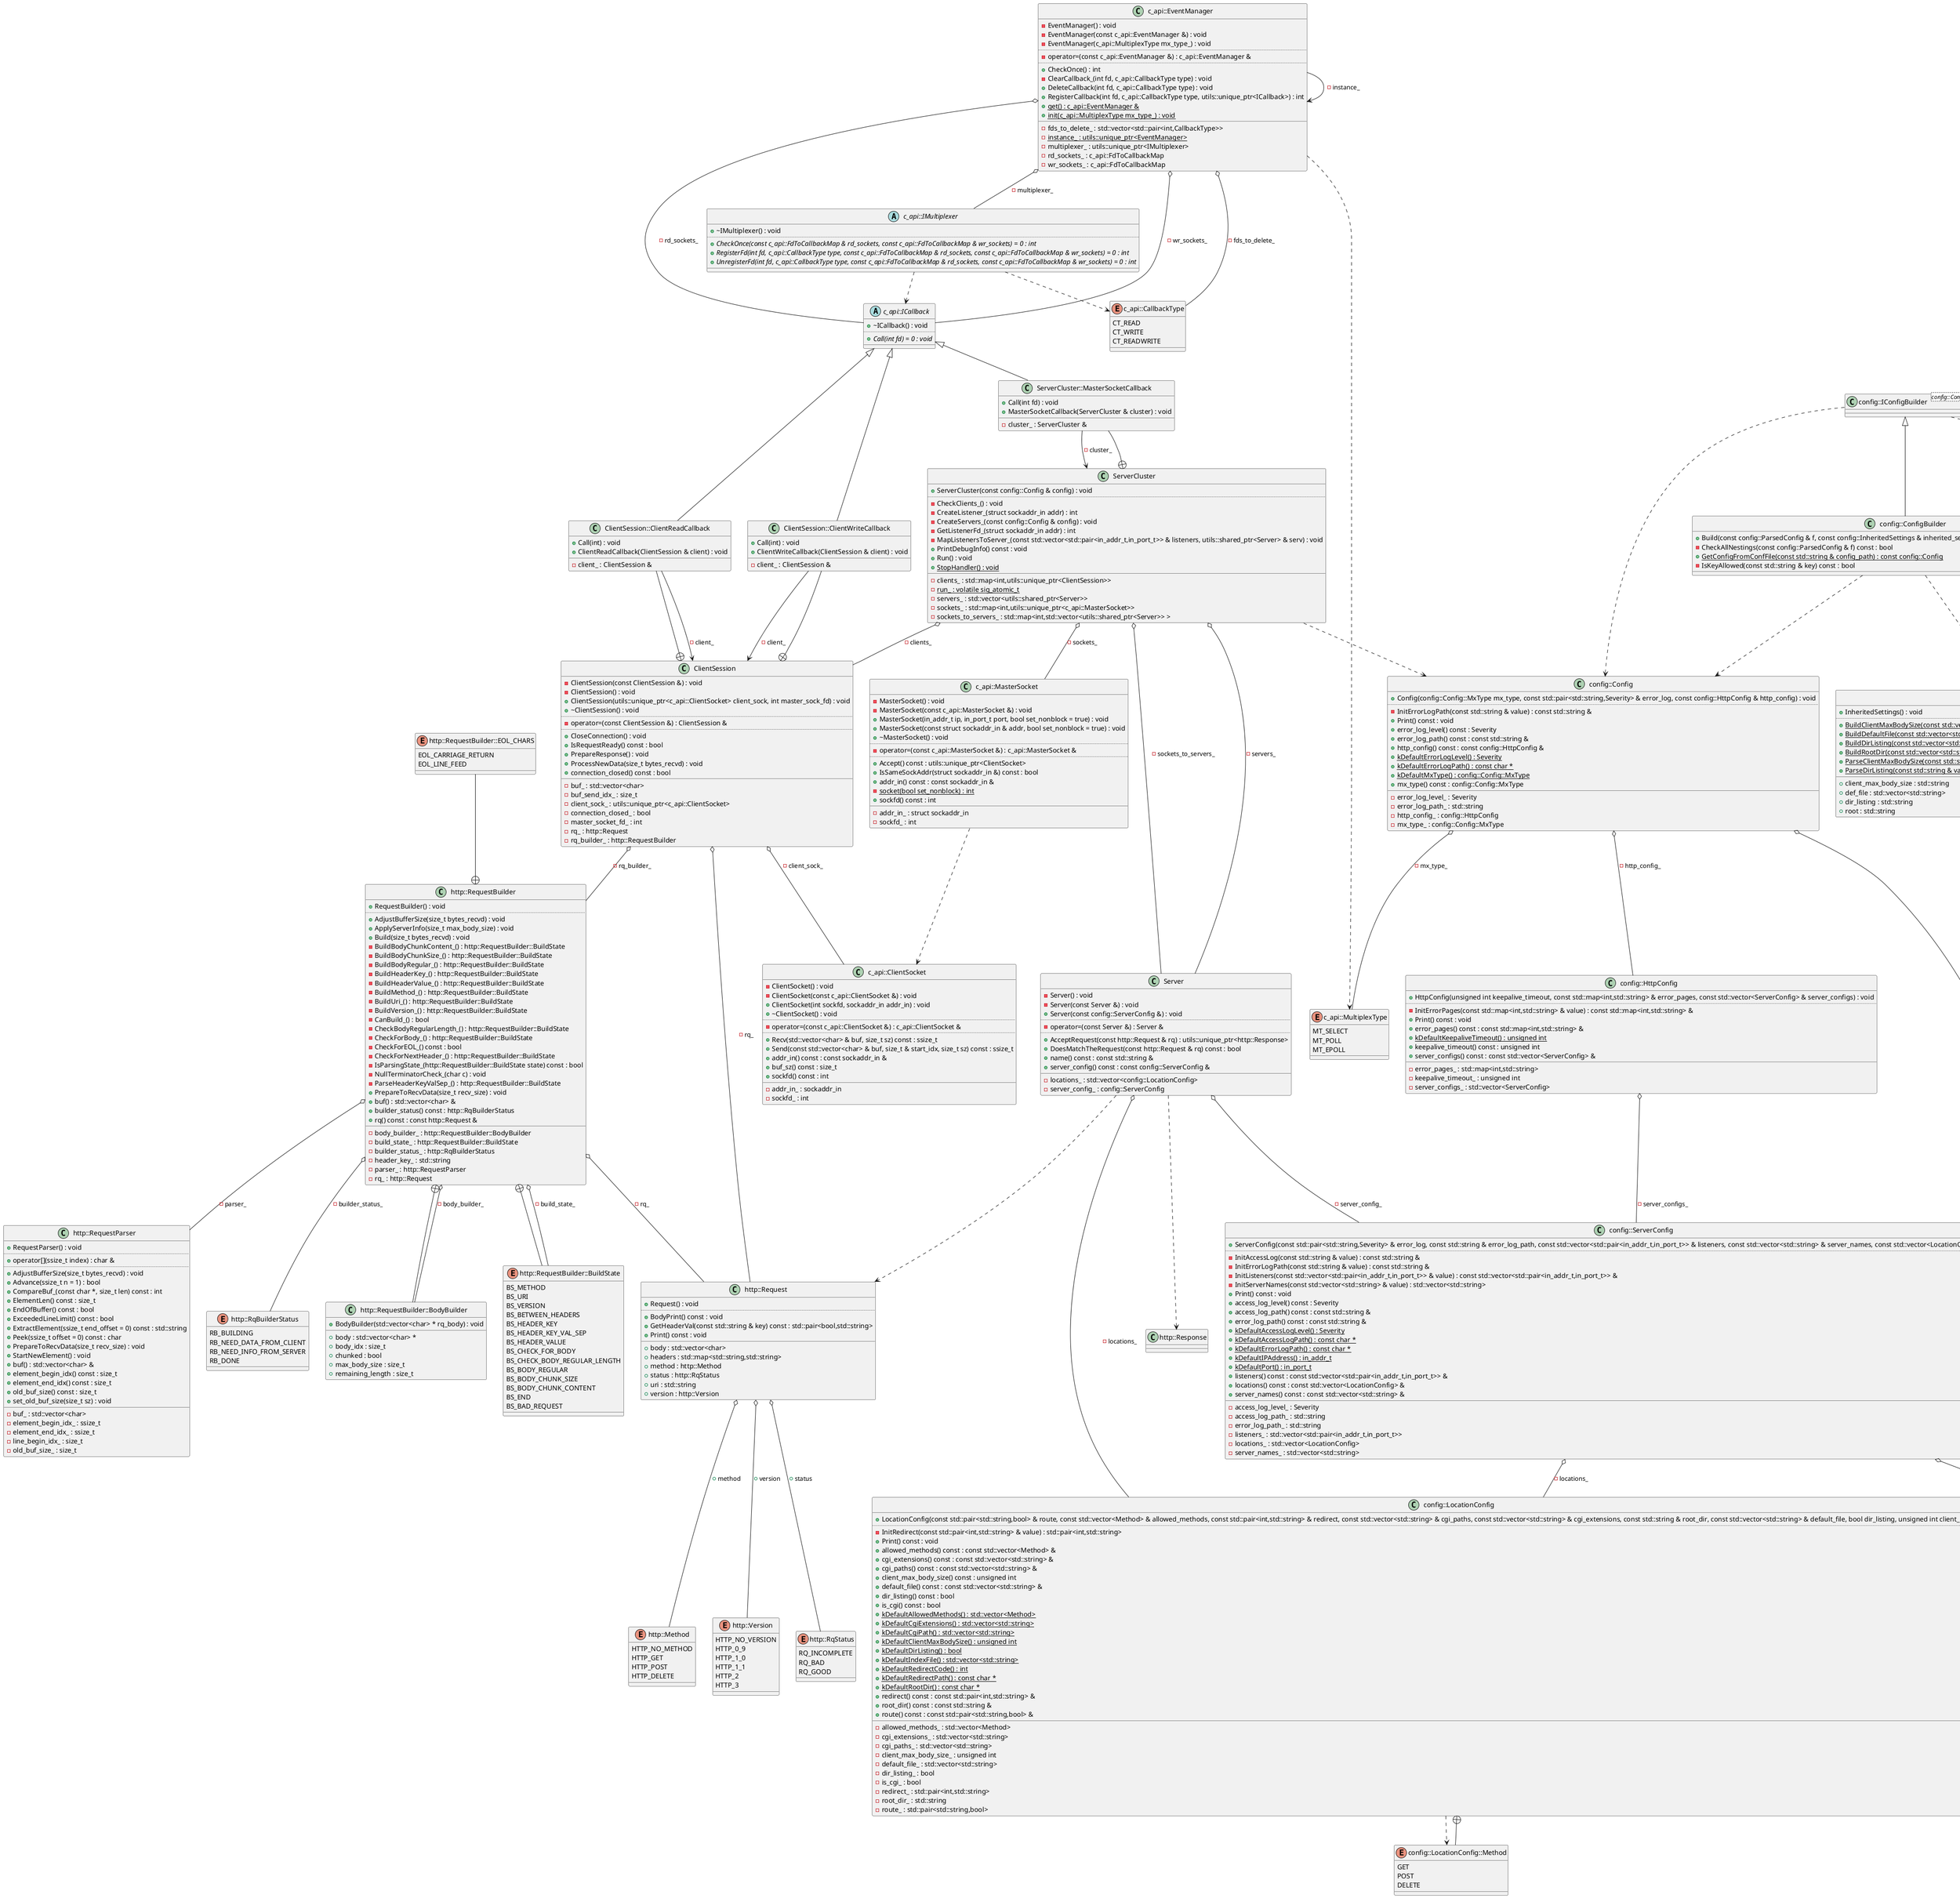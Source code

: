 @startuml
enum "Severity" as C_0012091752970610271488
enum C_0012091752970610271488 [[https://github.com/ChimPansky/42_webserv/blob/sockaddr-refact/src/utils/logger.h#L10{Severity}]] {
DEBUG
INFO
WARNING
ERROR
FATAL
}
class "config::LocationConfig" as C_0008702948150066398639
class C_0008702948150066398639 [[https://github.com/ChimPansky/42_webserv/blob/sockaddr-refact/src/config/LocationConfig.h#L14{LocationConfig}]] {
+LocationConfig(const std::pair<std::string,bool> & route, const std::vector<Method> & allowed_methods, const std::pair<int,std::string> & redirect, const std::vector<std::string> & cgi_paths, const std::vector<std::string> & cgi_extensions, const std::string & root_dir, const std::vector<std::string> & default_file, bool dir_listing, unsigned int client_max_body_size) : void [[[https://github.com/ChimPansky/42_webserv/blob/sockaddr-refact/src/config/LocationConfig.h#L24{LocationConfig}]]]
..
-InitRedirect(const std::pair<int,std::string> & value) : std::pair<int,std::string> [[[https://github.com/ChimPansky/42_webserv/blob/sockaddr-refact/src/config/LocationConfig.h#L16{InitRedirect}]]]
+Print() const : void [[[https://github.com/ChimPansky/42_webserv/blob/sockaddr-refact/src/config/LocationConfig.h#L74{Print}]]]
+allowed_methods() const : const std::vector<Method> & [[[https://github.com/ChimPansky/42_webserv/blob/sockaddr-refact/src/config/LocationConfig.h#L33{allowed_methods}]]]
+cgi_extensions() const : const std::vector<std::string> & [[[https://github.com/ChimPansky/42_webserv/blob/sockaddr-refact/src/config/LocationConfig.h#L37{cgi_extensions}]]]
+cgi_paths() const : const std::vector<std::string> & [[[https://github.com/ChimPansky/42_webserv/blob/sockaddr-refact/src/config/LocationConfig.h#L36{cgi_paths}]]]
+client_max_body_size() const : unsigned int [[[https://github.com/ChimPansky/42_webserv/blob/sockaddr-refact/src/config/LocationConfig.h#L41{client_max_body_size}]]]
+default_file() const : const std::vector<std::string> & [[[https://github.com/ChimPansky/42_webserv/blob/sockaddr-refact/src/config/LocationConfig.h#L39{default_file}]]]
+dir_listing() const : bool [[[https://github.com/ChimPansky/42_webserv/blob/sockaddr-refact/src/config/LocationConfig.h#L40{dir_listing}]]]
+is_cgi() const : bool [[[https://github.com/ChimPansky/42_webserv/blob/sockaddr-refact/src/config/LocationConfig.h#L35{is_cgi}]]]
{static} +kDefaultAllowedMethods() : std::vector<Method> [[[https://github.com/ChimPansky/42_webserv/blob/sockaddr-refact/src/config/LocationConfig.h#L53{kDefaultAllowedMethods}]]]
{static} +kDefaultCgiExtensions() : std::vector<std::string> [[[https://github.com/ChimPansky/42_webserv/blob/sockaddr-refact/src/config/LocationConfig.h#L66{kDefaultCgiExtensions}]]]
{static} +kDefaultCgiPath() : std::vector<std::string> [[[https://github.com/ChimPansky/42_webserv/blob/sockaddr-refact/src/config/LocationConfig.h#L60{kDefaultCgiPath}]]]
{static} +kDefaultClientMaxBodySize() : unsigned int [[[https://github.com/ChimPansky/42_webserv/blob/sockaddr-refact/src/config/LocationConfig.h#L45{kDefaultClientMaxBodySize}]]]
{static} +kDefaultDirListing() : bool [[[https://github.com/ChimPansky/42_webserv/blob/sockaddr-refact/src/config/LocationConfig.h#L52{kDefaultDirListing}]]]
{static} +kDefaultIndexFile() : std::vector<std::string> [[[https://github.com/ChimPansky/42_webserv/blob/sockaddr-refact/src/config/LocationConfig.h#L46{kDefaultIndexFile}]]]
{static} +kDefaultRedirectCode() : int [[[https://github.com/ChimPansky/42_webserv/blob/sockaddr-refact/src/config/LocationConfig.h#L42{kDefaultRedirectCode}]]]
{static} +kDefaultRedirectPath() : const char * [[[https://github.com/ChimPansky/42_webserv/blob/sockaddr-refact/src/config/LocationConfig.h#L43{kDefaultRedirectPath}]]]
{static} +kDefaultRootDir() : const char * [[[https://github.com/ChimPansky/42_webserv/blob/sockaddr-refact/src/config/LocationConfig.h#L44{kDefaultRootDir}]]]
+redirect() const : const std::pair<int,std::string> & [[[https://github.com/ChimPansky/42_webserv/blob/sockaddr-refact/src/config/LocationConfig.h#L34{redirect}]]]
+root_dir() const : const std::string & [[[https://github.com/ChimPansky/42_webserv/blob/sockaddr-refact/src/config/LocationConfig.h#L38{root_dir}]]]
+route() const : const std::pair<std::string,bool> & [[[https://github.com/ChimPansky/42_webserv/blob/sockaddr-refact/src/config/LocationConfig.h#L32{route}]]]
__
-allowed_methods_ : std::vector<Method> [[[https://github.com/ChimPansky/42_webserv/blob/sockaddr-refact/src/config/LocationConfig.h#L78{allowed_methods_}]]]
-cgi_extensions_ : std::vector<std::string> [[[https://github.com/ChimPansky/42_webserv/blob/sockaddr-refact/src/config/LocationConfig.h#L82{cgi_extensions_}]]]
-cgi_paths_ : std::vector<std::string> [[[https://github.com/ChimPansky/42_webserv/blob/sockaddr-refact/src/config/LocationConfig.h#L81{cgi_paths_}]]]
-client_max_body_size_ : unsigned int [[[https://github.com/ChimPansky/42_webserv/blob/sockaddr-refact/src/config/LocationConfig.h#L86{client_max_body_size_}]]]
-default_file_ : std::vector<std::string> [[[https://github.com/ChimPansky/42_webserv/blob/sockaddr-refact/src/config/LocationConfig.h#L84{default_file_}]]]
-dir_listing_ : bool [[[https://github.com/ChimPansky/42_webserv/blob/sockaddr-refact/src/config/LocationConfig.h#L85{dir_listing_}]]]
-is_cgi_ : bool [[[https://github.com/ChimPansky/42_webserv/blob/sockaddr-refact/src/config/LocationConfig.h#L80{is_cgi_}]]]
-redirect_ : std::pair<int,std::string> [[[https://github.com/ChimPansky/42_webserv/blob/sockaddr-refact/src/config/LocationConfig.h#L79{redirect_}]]]
-root_dir_ : std::string [[[https://github.com/ChimPansky/42_webserv/blob/sockaddr-refact/src/config/LocationConfig.h#L83{root_dir_}]]]
-route_ : std::pair<std::string,bool> [[[https://github.com/ChimPansky/42_webserv/blob/sockaddr-refact/src/config/LocationConfig.h#L77{route_}]]]
}
enum "config::LocationConfig::Method" as C_0007841399498684389823
enum C_0007841399498684389823 [[https://github.com/ChimPansky/42_webserv/blob/sockaddr-refact/src/config/LocationConfig.h#L19{LocationConfig##Method}]] {
GET
POST
DELETE
}
class "config::ServerConfig" as C_0005644555742338964780
class C_0005644555742338964780 [[https://github.com/ChimPansky/42_webserv/blob/sockaddr-refact/src/config/ServerConfig.h#L10{ServerConfig}]] {
+ServerConfig(const std::pair<std::string,Severity> & error_log, const std::string & error_log_path, const std::vector<std::pair<in_addr_t,in_port_t>> & listeners, const std::vector<std::string> & server_names, const std::vector<LocationConfig> & locations) : void [[[https://github.com/ChimPansky/42_webserv/blob/sockaddr-refact/src/config/ServerConfig.h#L19{ServerConfig}]]]
..
-InitAccessLog(const std::string & value) : const std::string & [[[https://github.com/ChimPansky/42_webserv/blob/sockaddr-refact/src/config/ServerConfig.h#L12{InitAccessLog}]]]
-InitErrorLogPath(const std::string & value) : const std::string & [[[https://github.com/ChimPansky/42_webserv/blob/sockaddr-refact/src/config/ServerConfig.h#L13{InitErrorLogPath}]]]
-InitListeners(const std::vector<std::pair<in_addr_t,in_port_t>> & value) : const std::vector<std::pair<in_addr_t,in_port_t>> & [[[https://github.com/ChimPansky/42_webserv/blob/sockaddr-refact/src/config/ServerConfig.h#L15{InitListeners}]]]
-InitServerNames(const std::vector<std::string> & value) : std::vector<std::string> [[[https://github.com/ChimPansky/42_webserv/blob/sockaddr-refact/src/config/ServerConfig.h#L14{InitServerNames}]]]
+Print() const : void [[[https://github.com/ChimPansky/42_webserv/blob/sockaddr-refact/src/config/ServerConfig.h#L38{Print}]]]
+access_log_level() const : Severity [[[https://github.com/ChimPansky/42_webserv/blob/sockaddr-refact/src/config/ServerConfig.h#L26{access_log_level}]]]
+access_log_path() const : const std::string & [[[https://github.com/ChimPansky/42_webserv/blob/sockaddr-refact/src/config/ServerConfig.h#L25{access_log_path}]]]
+error_log_path() const : const std::string & [[[https://github.com/ChimPansky/42_webserv/blob/sockaddr-refact/src/config/ServerConfig.h#L27{error_log_path}]]]
{static} +kDefaultAccessLogLevel() : Severity [[[https://github.com/ChimPansky/42_webserv/blob/sockaddr-refact/src/config/ServerConfig.h#L32{kDefaultAccessLogLevel}]]]
{static} +kDefaultAccessLogPath() : const char * [[[https://github.com/ChimPansky/42_webserv/blob/sockaddr-refact/src/config/ServerConfig.h#L33{kDefaultAccessLogPath}]]]
{static} +kDefaultErrorLogPath() : const char * [[[https://github.com/ChimPansky/42_webserv/blob/sockaddr-refact/src/config/ServerConfig.h#L34{kDefaultErrorLogPath}]]]
{static} +kDefaultIPAddress() : in_addr_t [[[https://github.com/ChimPansky/42_webserv/blob/sockaddr-refact/src/config/ServerConfig.h#L35{kDefaultIPAddress}]]]
{static} +kDefaultPort() : in_port_t [[[https://github.com/ChimPansky/42_webserv/blob/sockaddr-refact/src/config/ServerConfig.h#L36{kDefaultPort}]]]
+listeners() const : const std::vector<std::pair<in_addr_t,in_port_t>> & [[[https://github.com/ChimPansky/42_webserv/blob/sockaddr-refact/src/config/ServerConfig.h#L28{listeners}]]]
+locations() const : const std::vector<LocationConfig> & [[[https://github.com/ChimPansky/42_webserv/blob/sockaddr-refact/src/config/ServerConfig.h#L30{locations}]]]
+server_names() const : const std::vector<std::string> & [[[https://github.com/ChimPansky/42_webserv/blob/sockaddr-refact/src/config/ServerConfig.h#L29{server_names}]]]
__
-access_log_level_ : Severity [[[https://github.com/ChimPansky/42_webserv/blob/sockaddr-refact/src/config/ServerConfig.h#L42{access_log_level_}]]]
-access_log_path_ : std::string [[[https://github.com/ChimPansky/42_webserv/blob/sockaddr-refact/src/config/ServerConfig.h#L41{access_log_path_}]]]
-error_log_path_ : std::string [[[https://github.com/ChimPansky/42_webserv/blob/sockaddr-refact/src/config/ServerConfig.h#L43{error_log_path_}]]]
-listeners_ : std::vector<std::pair<in_addr_t,in_port_t>> [[[https://github.com/ChimPansky/42_webserv/blob/sockaddr-refact/src/config/ServerConfig.h#L44{listeners_}]]]
-locations_ : std::vector<LocationConfig> [[[https://github.com/ChimPansky/42_webserv/blob/sockaddr-refact/src/config/ServerConfig.h#L46{locations_}]]]
-server_names_ : std::vector<std::string> [[[https://github.com/ChimPansky/42_webserv/blob/sockaddr-refact/src/config/ServerConfig.h#L45{server_names_}]]]
}
class "config::HttpConfig" as C_0014693717264446324081
class C_0014693717264446324081 [[https://github.com/ChimPansky/42_webserv/blob/sockaddr-refact/src/config/HttpConfig.h#L10{HttpConfig}]] {
+HttpConfig(unsigned int keepalive_timeout, const std::map<int,std::string> & error_pages, const std::vector<ServerConfig> & server_configs) : void [[[https://github.com/ChimPansky/42_webserv/blob/sockaddr-refact/src/config/HttpConfig.h#L15{HttpConfig}]]]
..
-InitErrorPages(const std::map<int,std::string> & value) : const std::map<int,std::string> & [[[https://github.com/ChimPansky/42_webserv/blob/sockaddr-refact/src/config/HttpConfig.h#L12{InitErrorPages}]]]
+Print() const : void [[[https://github.com/ChimPansky/42_webserv/blob/sockaddr-refact/src/config/HttpConfig.h#L23{Print}]]]
+error_pages() const : const std::map<int,std::string> & [[[https://github.com/ChimPansky/42_webserv/blob/sockaddr-refact/src/config/HttpConfig.h#L19{error_pages}]]]
{static} +kDefaultKeepaliveTimeout() : unsigned int [[[https://github.com/ChimPansky/42_webserv/blob/sockaddr-refact/src/config/HttpConfig.h#L22{kDefaultKeepaliveTimeout}]]]
+keepalive_timeout() const : unsigned int [[[https://github.com/ChimPansky/42_webserv/blob/sockaddr-refact/src/config/HttpConfig.h#L18{keepalive_timeout}]]]
+server_configs() const : const std::vector<ServerConfig> & [[[https://github.com/ChimPansky/42_webserv/blob/sockaddr-refact/src/config/HttpConfig.h#L20{server_configs}]]]
__
-error_pages_ : std::map<int,std::string> [[[https://github.com/ChimPansky/42_webserv/blob/sockaddr-refact/src/config/HttpConfig.h#L27{error_pages_}]]]
-keepalive_timeout_ : unsigned int [[[https://github.com/ChimPansky/42_webserv/blob/sockaddr-refact/src/config/HttpConfig.h#L26{keepalive_timeout_}]]]
-server_configs_ : std::vector<ServerConfig> [[[https://github.com/ChimPansky/42_webserv/blob/sockaddr-refact/src/config/HttpConfig.h#L28{server_configs_}]]]
}
class "config::Config" as C_0016911965729657983398
class C_0016911965729657983398 [[https://github.com/ChimPansky/42_webserv/blob/sockaddr-refact/src/config/Config.h#L16{Config}]] {
+Config(config::Config::MxType mx_type, const std::pair<std::string,Severity> & error_log, const config::HttpConfig & http_config) : void [[[https://github.com/ChimPansky/42_webserv/blob/sockaddr-refact/src/config/Config.h#L23{Config}]]]
..
-InitErrorLogPath(const std::string & value) : const std::string & [[[https://github.com/ChimPansky/42_webserv/blob/sockaddr-refact/src/config/Config.h#L20{InitErrorLogPath}]]]
+Print() const : void [[[https://github.com/ChimPansky/42_webserv/blob/sockaddr-refact/src/config/Config.h#L35{Print}]]]
+error_log_level() const : Severity [[[https://github.com/ChimPansky/42_webserv/blob/sockaddr-refact/src/config/Config.h#L28{error_log_level}]]]
+error_log_path() const : const std::string & [[[https://github.com/ChimPansky/42_webserv/blob/sockaddr-refact/src/config/Config.h#L27{error_log_path}]]]
+http_config() const : const config::HttpConfig & [[[https://github.com/ChimPansky/42_webserv/blob/sockaddr-refact/src/config/Config.h#L29{http_config}]]]
{static} +kDefaultErrorLogLevel() : Severity [[[https://github.com/ChimPansky/42_webserv/blob/sockaddr-refact/src/config/Config.h#L33{kDefaultErrorLogLevel}]]]
{static} +kDefaultErrorLogPath() : const char * [[[https://github.com/ChimPansky/42_webserv/blob/sockaddr-refact/src/config/Config.h#L32{kDefaultErrorLogPath}]]]
{static} +kDefaultMxType() : config::Config::MxType [[[https://github.com/ChimPansky/42_webserv/blob/sockaddr-refact/src/config/Config.h#L31{kDefaultMxType}]]]
+mx_type() const : config::Config::MxType [[[https://github.com/ChimPansky/42_webserv/blob/sockaddr-refact/src/config/Config.h#L26{mx_type}]]]
__
-error_log_level_ : Severity [[[https://github.com/ChimPansky/42_webserv/blob/sockaddr-refact/src/config/Config.h#L40{error_log_level_}]]]
-error_log_path_ : std::string [[[https://github.com/ChimPansky/42_webserv/blob/sockaddr-refact/src/config/Config.h#L39{error_log_path_}]]]
-http_config_ : config::HttpConfig [[[https://github.com/ChimPansky/42_webserv/blob/sockaddr-refact/src/config/Config.h#L41{http_config_}]]]
-mx_type_ : config::Config::MxType [[[https://github.com/ChimPansky/42_webserv/blob/sockaddr-refact/src/config/Config.h#L38{mx_type_}]]]
}
class "config::InheritedSettings" as C_0004529636916597435325
class C_0004529636916597435325 [[https://github.com/ChimPansky/42_webserv/blob/sockaddr-refact/src/config/InheritedSettings.h#L9{InheritedSettings}]] {
+InheritedSettings() : void [[[https://github.com/ChimPansky/42_webserv/blob/sockaddr-refact/src/config/InheritedSettings.h#L16{InheritedSettings}]]]
..
{static} +BuildClientMaxBodySize(const std::vector<std::string> & vals, const std::string & inherited_client_max_body_size) : const std::string & [[[https://github.com/ChimPansky/42_webserv/blob/sockaddr-refact/src/config/InheritedSettings.h#L27{BuildClientMaxBodySize}]]]
{static} +BuildDefaultFile(const std::vector<std::string> & vals, const std::vector<std::string> & inherited_def_file) : std::vector<std::string> [[[https://github.com/ChimPansky/42_webserv/blob/sockaddr-refact/src/config/InheritedSettings.h#L22{BuildDefaultFile}]]]
{static} +BuildDirListing(const std::vector<std::string> & vals, const std::string & inherited_dir_listing) : const std::string & [[[https://github.com/ChimPansky/42_webserv/blob/sockaddr-refact/src/config/InheritedSettings.h#L25{BuildDirListing}]]]
{static} +BuildRootDir(const std::vector<std::string> & vals, const std::string & inherited_root) : const std::string & [[[https://github.com/ChimPansky/42_webserv/blob/sockaddr-refact/src/config/InheritedSettings.h#L20{BuildRootDir}]]]
{static} +ParseClientMaxBodySize(const std::string & val, const std::string & unit) : const std::string & [[[https://github.com/ChimPansky/42_webserv/blob/sockaddr-refact/src/config/InheritedSettings.h#L29{ParseClientMaxBodySize}]]]
{static} +ParseDirListing(const std::string & vals) : const std::string & [[[https://github.com/ChimPansky/42_webserv/blob/sockaddr-refact/src/config/InheritedSettings.h#L24{ParseDirListing}]]]
__
+client_max_body_size : std::string [[[https://github.com/ChimPansky/42_webserv/blob/sockaddr-refact/src/config/InheritedSettings.h#L13{client_max_body_size}]]]
+def_file : std::vector<std::string> [[[https://github.com/ChimPansky/42_webserv/blob/sockaddr-refact/src/config/InheritedSettings.h#L11{def_file}]]]
+dir_listing : std::string [[[https://github.com/ChimPansky/42_webserv/blob/sockaddr-refact/src/config/InheritedSettings.h#L12{dir_listing}]]]
+root : std::string [[[https://github.com/ChimPansky/42_webserv/blob/sockaddr-refact/src/config/InheritedSettings.h#L10{root}]]]
}
class "config::ParsedConfig" as C_0009073145739363605339
class C_0009073145739363605339 [[https://github.com/ChimPansky/42_webserv/blob/sockaddr-refact/src/config/ParsedConfig.h#L13{ParsedConfig}]] {
+ParsedConfig(std::ifstream & ifs, const std::string & nesting_lvl = "", const std::string & nesting_lvl_descrt = "") : void [[[https://github.com/ChimPansky/42_webserv/blob/sockaddr-refact/src/config/ParsedConfig.h#L15{ParsedConfig}]]]
..
+FindSetting(const std::string & key) const : std::vector<std::string> [[[https://github.com/ChimPansky/42_webserv/blob/sockaddr-refact/src/config/ParsedConfig.h#L24{FindSetting}]]]
+nested_configs() const : const std::vector<ParsedConfig> & [[[https://github.com/ChimPansky/42_webserv/blob/sockaddr-refact/src/config/ParsedConfig.h#L22{nested_configs}]]]
+nesting_lvl() const : const std::string & [[[https://github.com/ChimPansky/42_webserv/blob/sockaddr-refact/src/config/ParsedConfig.h#L19{nesting_lvl}]]]
+nesting_lvl_descr() const : const std::string & [[[https://github.com/ChimPansky/42_webserv/blob/sockaddr-refact/src/config/ParsedConfig.h#L20{nesting_lvl_descr}]]]
+settings() const : const std::multimap<std::string,std::string> & [[[https://github.com/ChimPansky/42_webserv/blob/sockaddr-refact/src/config/ParsedConfig.h#L21{settings}]]]
__
-nested_configs_ : std::vector<ParsedConfig> [[[https://github.com/ChimPansky/42_webserv/blob/sockaddr-refact/src/config/ParsedConfig.h#L30{nested_configs_}]]]
-nesting_lvl_ : std::string [[[https://github.com/ChimPansky/42_webserv/blob/sockaddr-refact/src/config/ParsedConfig.h#L27{nesting_lvl_}]]]
-nesting_lvl_descr_ : std::string [[[https://github.com/ChimPansky/42_webserv/blob/sockaddr-refact/src/config/ParsedConfig.h#L28{nesting_lvl_descr_}]]]
-settings_ : std::multimap<std::string,std::string> [[[https://github.com/ChimPansky/42_webserv/blob/sockaddr-refact/src/config/ParsedConfig.h#L29{settings_}]]]
}
abstract "config::IConfigBuilder<ConfigType>" as C_0010306512589552494062
abstract C_0010306512589552494062 [[https://github.com/ChimPansky/42_webserv/blob/sockaddr-refact/src/config/IConfigBuilder.h#L14{IConfigBuilder}]] {
{abstract} +Build(const config::ParsedConfig & f, const config::InheritedSettings & inherited_settings) const = 0 : ConfigType [[[https://github.com/ChimPansky/42_webserv/blob/sockaddr-refact/src/config/IConfigBuilder.h#L20{Build}]]]
{abstract} #CheckAllNestings(const config::ParsedConfig & f) const = 0 : bool [[[https://github.com/ChimPansky/42_webserv/blob/sockaddr-refact/src/config/IConfigBuilder.h#L17{CheckAllNestings}]]]
{abstract} #IsKeyAllowed(const std::string & key) const = 0 : bool [[[https://github.com/ChimPansky/42_webserv/blob/sockaddr-refact/src/config/IConfigBuilder.h#L16{IsKeyAllowed}]]]
__
}
class "config::IConfigBuilder<config::Config>" as C_0006395157939026535474
class C_0006395157939026535474 [[https://github.com/ChimPansky/42_webserv/blob/sockaddr-refact/src/config/ConfigBuilder.h#L13{IConfigBuilder}]] {
__
}
class "config::ConfigBuilder" as C_0017834380528136696356
class C_0017834380528136696356 [[https://github.com/ChimPansky/42_webserv/blob/sockaddr-refact/src/config/ConfigBuilder.h#L13{ConfigBuilder}]] {
+Build(const config::ParsedConfig & f, const config::InheritedSettings & inherited_settings = InheritedSettings()) const : config::Config [[[https://github.com/ChimPansky/42_webserv/blob/sockaddr-refact/src/config/ConfigBuilder.h#L21{Build}]]]
-CheckAllNestings(const config::ParsedConfig & f) const : bool [[[https://github.com/ChimPansky/42_webserv/blob/sockaddr-refact/src/config/ConfigBuilder.h#L16{CheckAllNestings}]]]
{static} +GetConfigFromConfFile(const std::string & config_path) : const config::Config [[[https://github.com/ChimPansky/42_webserv/blob/sockaddr-refact/src/config/ConfigBuilder.h#L23{GetConfigFromConfFile}]]]
-IsKeyAllowed(const std::string & key) const : bool [[[https://github.com/ChimPansky/42_webserv/blob/sockaddr-refact/src/config/ConfigBuilder.h#L15{IsKeyAllowed}]]]
__
}
enum "http::Method" as C_0009773579580823378477
enum C_0009773579580823378477 [[https://github.com/ChimPansky/42_webserv/blob/sockaddr-refact/src/http/http.h#L9{Method}]] {
HTTP_NO_METHOD
HTTP_GET
HTTP_POST
HTTP_DELETE
}
enum "http::Version" as C_0010022302906997033527
enum C_0010022302906997033527 [[https://github.com/ChimPansky/42_webserv/blob/sockaddr-refact/src/http/http.h#L15{Version}]] {
HTTP_NO_VERSION
HTTP_0_9
HTTP_1_0
HTTP_1_1
HTTP_2
HTTP_3
}
enum "http::RqStatus" as C_0016022781038471672454
enum C_0016022781038471672454 [[https://github.com/ChimPansky/42_webserv/blob/sockaddr-refact/src/http/Request.h#L12{RqStatus}]] {
RQ_INCOMPLETE
RQ_BAD
RQ_GOOD
}
class "http::Request" as C_0002071445676245365158
class C_0002071445676245365158 [[https://github.com/ChimPansky/42_webserv/blob/sockaddr-refact/src/http/Request.h#L19{Request}]] {
+Request() : void [[[https://github.com/ChimPansky/42_webserv/blob/sockaddr-refact/src/http/Request.h#L20{Request}]]]
..
+BodyPrint() const : void [[[https://github.com/ChimPansky/42_webserv/blob/sockaddr-refact/src/http/Request.h#L32{BodyPrint}]]]
+GetHeaderVal(const std::string & key) const : std::pair<bool,std::string> [[[https://github.com/ChimPansky/42_webserv/blob/sockaddr-refact/src/http/Request.h#L29{GetHeaderVal}]]]
+Print() const : void [[[https://github.com/ChimPansky/42_webserv/blob/sockaddr-refact/src/http/Request.h#L31{Print}]]]
__
+body : std::vector<char> [[[https://github.com/ChimPansky/42_webserv/blob/sockaddr-refact/src/http/Request.h#L27{body}]]]
+headers : std::map<std::string,std::string> [[[https://github.com/ChimPansky/42_webserv/blob/sockaddr-refact/src/http/Request.h#L26{headers}]]]
+method : http::Method [[[https://github.com/ChimPansky/42_webserv/blob/sockaddr-refact/src/http/Request.h#L23{method}]]]
+status : http::RqStatus [[[https://github.com/ChimPansky/42_webserv/blob/sockaddr-refact/src/http/Request.h#L22{status}]]]
+uri : std::string [[[https://github.com/ChimPansky/42_webserv/blob/sockaddr-refact/src/http/Request.h#L24{uri}]]]
+version : http::Version [[[https://github.com/ChimPansky/42_webserv/blob/sockaddr-refact/src/http/Request.h#L25{version}]]]
}
class "http::Response" as C_0001740473277793223816
class C_0001740473277793223816 [[https://github.com/ChimPansky/42_webserv/blob/sockaddr-refact/src/http/Response.h#L6{Response}]] {
__
}
class "http::RequestParser" as C_0015730067808341921351
class C_0015730067808341921351 [[https://github.com/ChimPansky/42_webserv/blob/sockaddr-refact/src/http/RequestParser.h#L11{RequestParser}]] {
+RequestParser() : void [[[https://github.com/ChimPansky/42_webserv/blob/sockaddr-refact/src/http/RequestParser.h#L13{RequestParser}]]]
..
+operator[](ssize_t index) : char & [[[https://github.com/ChimPansky/42_webserv/blob/sockaddr-refact/src/http/RequestParser.h#L28{operator[]}]]]
..
+AdjustBufferSize(size_t bytes_recvd) : void [[[https://github.com/ChimPansky/42_webserv/blob/sockaddr-refact/src/http/RequestParser.h#L17{AdjustBufferSize}]]]
+Advance(ssize_t n = 1) : bool [[[https://github.com/ChimPansky/42_webserv/blob/sockaddr-refact/src/http/RequestParser.h#L21{Advance}]]]
+CompareBuf_(const char *, size_t len) const : int [[[https://github.com/ChimPansky/42_webserv/blob/sockaddr-refact/src/http/RequestParser.h#L20{CompareBuf_}]]]
+ElementLen() const : size_t [[[https://github.com/ChimPansky/42_webserv/blob/sockaddr-refact/src/http/RequestParser.h#L25{ElementLen}]]]
+EndOfBuffer() const : bool [[[https://github.com/ChimPansky/42_webserv/blob/sockaddr-refact/src/http/RequestParser.h#L23{EndOfBuffer}]]]
+ExceededLineLimit() const : bool [[[https://github.com/ChimPansky/42_webserv/blob/sockaddr-refact/src/http/RequestParser.h#L24{ExceededLineLimit}]]]
+ExtractElement(ssize_t end_offset = 0) const : std::string [[[https://github.com/ChimPansky/42_webserv/blob/sockaddr-refact/src/http/RequestParser.h#L26{ExtractElement}]]]
+Peek(ssize_t offset = 0) const : char [[[https://github.com/ChimPansky/42_webserv/blob/sockaddr-refact/src/http/RequestParser.h#L19{Peek}]]]
+PrepareToRecvData(size_t recv_size) : void [[[https://github.com/ChimPansky/42_webserv/blob/sockaddr-refact/src/http/RequestParser.h#L16{PrepareToRecvData}]]]
+StartNewElement() : void [[[https://github.com/ChimPansky/42_webserv/blob/sockaddr-refact/src/http/RequestParser.h#L22{StartNewElement}]]]
+buf() : std::vector<char> & [[[https://github.com/ChimPansky/42_webserv/blob/sockaddr-refact/src/http/RequestParser.h#L15{buf}]]]
+element_begin_idx() const : size_t [[[https://github.com/ChimPansky/42_webserv/blob/sockaddr-refact/src/http/RequestParser.h#L41{element_begin_idx}]]]
+element_end_idx() const : size_t [[[https://github.com/ChimPansky/42_webserv/blob/sockaddr-refact/src/http/RequestParser.h#L40{element_end_idx}]]]
+old_buf_size() const : size_t [[[https://github.com/ChimPansky/42_webserv/blob/sockaddr-refact/src/http/RequestParser.h#L39{old_buf_size}]]]
+set_old_buf_size(size_t sz) : void [[[https://github.com/ChimPansky/42_webserv/blob/sockaddr-refact/src/http/RequestParser.h#L43{set_old_buf_size}]]]
__
-buf_ : std::vector<char> [[[https://github.com/ChimPansky/42_webserv/blob/sockaddr-refact/src/http/RequestParser.h#L31{buf_}]]]
-element_begin_idx_ : ssize_t [[[https://github.com/ChimPansky/42_webserv/blob/sockaddr-refact/src/http/RequestParser.h#L34{element_begin_idx_}]]]
-element_end_idx_ : ssize_t [[[https://github.com/ChimPansky/42_webserv/blob/sockaddr-refact/src/http/RequestParser.h#L36{element_end_idx_}]]]
-line_begin_idx_ : size_t [[[https://github.com/ChimPansky/42_webserv/blob/sockaddr-refact/src/http/RequestParser.h#L33{line_begin_idx_}]]]
-old_buf_size_ : size_t [[[https://github.com/ChimPansky/42_webserv/blob/sockaddr-refact/src/http/RequestParser.h#L32{old_buf_size_}]]]
}
enum "http::RqBuilderStatus" as C_0012780864479698255684
enum C_0012780864479698255684 [[https://github.com/ChimPansky/42_webserv/blob/sockaddr-refact/src/http/RequestBuilder.h#L14{RqBuilderStatus}]] {
RB_BUILDING
RB_NEED_DATA_FROM_CLIENT
RB_NEED_INFO_FROM_SERVER
RB_DONE
}
class "http::RequestBuilder" as C_0010134359559864627488
class C_0010134359559864627488 [[https://github.com/ChimPansky/42_webserv/blob/sockaddr-refact/src/http/RequestBuilder.h#L21{RequestBuilder}]] {
+RequestBuilder() : void [[[https://github.com/ChimPansky/42_webserv/blob/sockaddr-refact/src/http/RequestBuilder.h#L56{RequestBuilder}]]]
..
+AdjustBufferSize(size_t bytes_recvd) : void [[[https://github.com/ChimPansky/42_webserv/blob/sockaddr-refact/src/http/RequestBuilder.h#L58{AdjustBufferSize}]]]
+ApplyServerInfo(size_t max_body_size) : void [[[https://github.com/ChimPansky/42_webserv/blob/sockaddr-refact/src/http/RequestBuilder.h#L60{ApplyServerInfo}]]]
+Build(size_t bytes_recvd) : void [[[https://github.com/ChimPansky/42_webserv/blob/sockaddr-refact/src/http/RequestBuilder.h#L59{Build}]]]
-BuildBodyChunkContent_() : http::RequestBuilder::BuildState [[[https://github.com/ChimPansky/42_webserv/blob/sockaddr-refact/src/http/RequestBuilder.h#L84{BuildBodyChunkContent_}]]]
-BuildBodyChunkSize_() : http::RequestBuilder::BuildState [[[https://github.com/ChimPansky/42_webserv/blob/sockaddr-refact/src/http/RequestBuilder.h#L83{BuildBodyChunkSize_}]]]
-BuildBodyRegular_() : http::RequestBuilder::BuildState [[[https://github.com/ChimPansky/42_webserv/blob/sockaddr-refact/src/http/RequestBuilder.h#L82{BuildBodyRegular_}]]]
-BuildHeaderKey_() : http::RequestBuilder::BuildState [[[https://github.com/ChimPansky/42_webserv/blob/sockaddr-refact/src/http/RequestBuilder.h#L77{BuildHeaderKey_}]]]
-BuildHeaderValue_() : http::RequestBuilder::BuildState [[[https://github.com/ChimPansky/42_webserv/blob/sockaddr-refact/src/http/RequestBuilder.h#L79{BuildHeaderValue_}]]]
-BuildMethod_() : http::RequestBuilder::BuildState [[[https://github.com/ChimPansky/42_webserv/blob/sockaddr-refact/src/http/RequestBuilder.h#L73{BuildMethod_}]]]
-BuildUri_() : http::RequestBuilder::BuildState [[[https://github.com/ChimPansky/42_webserv/blob/sockaddr-refact/src/http/RequestBuilder.h#L74{BuildUri_}]]]
-BuildVersion_() : http::RequestBuilder::BuildState [[[https://github.com/ChimPansky/42_webserv/blob/sockaddr-refact/src/http/RequestBuilder.h#L75{BuildVersion_}]]]
-CanBuild_() : bool [[[https://github.com/ChimPansky/42_webserv/blob/sockaddr-refact/src/http/RequestBuilder.h#L87{CanBuild_}]]]
-CheckBodyRegularLength_() : http::RequestBuilder::BuildState [[[https://github.com/ChimPansky/42_webserv/blob/sockaddr-refact/src/http/RequestBuilder.h#L81{CheckBodyRegularLength_}]]]
-CheckForBody_() : http::RequestBuilder::BuildState [[[https://github.com/ChimPansky/42_webserv/blob/sockaddr-refact/src/http/RequestBuilder.h#L80{CheckForBody_}]]]
-CheckForEOL_() const : bool [[[https://github.com/ChimPansky/42_webserv/blob/sockaddr-refact/src/http/RequestBuilder.h#L89{CheckForEOL_}]]]
-CheckForNextHeader_() : http::RequestBuilder::BuildState [[[https://github.com/ChimPansky/42_webserv/blob/sockaddr-refact/src/http/RequestBuilder.h#L76{CheckForNextHeader_}]]]
-IsParsingState_(http::RequestBuilder::BuildState state) const : bool [[[https://github.com/ChimPansky/42_webserv/blob/sockaddr-refact/src/http/RequestBuilder.h#L90{IsParsingState_}]]]
-NullTerminatorCheck_(char c) : void [[[https://github.com/ChimPansky/42_webserv/blob/sockaddr-refact/src/http/RequestBuilder.h#L88{NullTerminatorCheck_}]]]
-ParseHeaderKeyValSep_() : http::RequestBuilder::BuildState [[[https://github.com/ChimPansky/42_webserv/blob/sockaddr-refact/src/http/RequestBuilder.h#L78{ParseHeaderKeyValSep_}]]]
+PrepareToRecvData(size_t recv_size) : void [[[https://github.com/ChimPansky/42_webserv/blob/sockaddr-refact/src/http/RequestBuilder.h#L57{PrepareToRecvData}]]]
+buf() : std::vector<char> & [[[https://github.com/ChimPansky/42_webserv/blob/sockaddr-refact/src/http/RequestBuilder.h#L63{buf}]]]
+builder_status() const : http::RqBuilderStatus [[[https://github.com/ChimPansky/42_webserv/blob/sockaddr-refact/src/http/RequestBuilder.h#L61{builder_status}]]]
+rq() const : const http::Request & [[[https://github.com/ChimPansky/42_webserv/blob/sockaddr-refact/src/http/RequestBuilder.h#L62{rq}]]]
__
-body_builder_ : http::RequestBuilder::BodyBuilder [[[https://github.com/ChimPansky/42_webserv/blob/sockaddr-refact/src/http/RequestBuilder.h#L71{body_builder_}]]]
-build_state_ : http::RequestBuilder::BuildState [[[https://github.com/ChimPansky/42_webserv/blob/sockaddr-refact/src/http/RequestBuilder.h#L69{build_state_}]]]
-builder_status_ : http::RqBuilderStatus [[[https://github.com/ChimPansky/42_webserv/blob/sockaddr-refact/src/http/RequestBuilder.h#L67{builder_status_}]]]
-header_key_ : std::string [[[https://github.com/ChimPansky/42_webserv/blob/sockaddr-refact/src/http/RequestBuilder.h#L70{header_key_}]]]
-parser_ : http::RequestParser [[[https://github.com/ChimPansky/42_webserv/blob/sockaddr-refact/src/http/RequestBuilder.h#L68{parser_}]]]
-rq_ : http::Request [[[https://github.com/ChimPansky/42_webserv/blob/sockaddr-refact/src/http/RequestBuilder.h#L66{rq_}]]]
}
class "http::RequestBuilder::BodyBuilder" as C_0014709066496024142206
class C_0014709066496024142206 [[https://github.com/ChimPansky/42_webserv/blob/sockaddr-refact/src/http/RequestBuilder.h#L23{RequestBuilder##BodyBuilder}]] {
+BodyBuilder(std::vector<char> * rq_body) : void [[[https://github.com/ChimPansky/42_webserv/blob/sockaddr-refact/src/http/RequestBuilder.h#L24{BodyBuilder}]]]
__
+body : std::vector<char> * [[[https://github.com/ChimPansky/42_webserv/blob/sockaddr-refact/src/http/RequestBuilder.h#L26{body}]]]
+body_idx : size_t [[[https://github.com/ChimPansky/42_webserv/blob/sockaddr-refact/src/http/RequestBuilder.h#L28{body_idx}]]]
+chunked : bool [[[https://github.com/ChimPansky/42_webserv/blob/sockaddr-refact/src/http/RequestBuilder.h#L27{chunked}]]]
+max_body_size : size_t [[[https://github.com/ChimPansky/42_webserv/blob/sockaddr-refact/src/http/RequestBuilder.h#L30{max_body_size}]]]
+remaining_length : size_t [[[https://github.com/ChimPansky/42_webserv/blob/sockaddr-refact/src/http/RequestBuilder.h#L29{remaining_length}]]]
}
enum "http::RequestBuilder::BuildState" as C_0014807252948559458580
enum C_0014807252948559458580 [[https://github.com/ChimPansky/42_webserv/blob/sockaddr-refact/src/http/RequestBuilder.h#L34{RequestBuilder##BuildState}]] {
BS_METHOD
BS_URI
BS_VERSION
BS_BETWEEN_HEADERS
BS_HEADER_KEY
BS_HEADER_KEY_VAL_SEP
BS_HEADER_VALUE
BS_CHECK_FOR_BODY
BS_CHECK_BODY_REGULAR_LENGTH
BS_BODY_REGULAR
BS_BODY_CHUNK_SIZE
BS_BODY_CHUNK_CONTENT
BS_END
BS_BAD_REQUEST
}
enum "http::RequestBuilder::EOL_CHARS" as C_0011727248674171417080
enum C_0011727248674171417080 [[https://github.com/ChimPansky/42_webserv/blob/sockaddr-refact/src/http/RequestBuilder.h#L50{RequestBuilder##EOL_CHARS}]] {
EOL_CARRIAGE_RETURN
EOL_LINE_FEED
}
class "Server" as C_0007168929316485241399
class C_0007168929316485241399 [[https://github.com/ChimPansky/42_webserv/blob/sockaddr-refact/src/server/Server.h#L14{Server}]] {
-Server() : void [[[https://github.com/ChimPansky/42_webserv/blob/sockaddr-refact/src/server/Server.h#L16{Server}]]]
-Server(const Server &) : void [[[https://github.com/ChimPansky/42_webserv/blob/sockaddr-refact/src/server/Server.h#L17{Server}]]]
+Server(const config::ServerConfig &) : void [[[https://github.com/ChimPansky/42_webserv/blob/sockaddr-refact/src/server/Server.h#L22{Server}]]]
..
-operator=(const Server &) : Server & [[[https://github.com/ChimPansky/42_webserv/blob/sockaddr-refact/src/server/Server.h#L18{operator=}]]]
..
+AcceptRequest(const http::Request & rq) : utils::unique_ptr<http::Response> [[[https://github.com/ChimPansky/42_webserv/blob/sockaddr-refact/src/server/Server.h#L30{AcceptRequest}]]]
+DoesMatchTheRequest(const http::Request & rq) const : bool [[[https://github.com/ChimPansky/42_webserv/blob/sockaddr-refact/src/server/Server.h#L26{DoesMatchTheRequest}]]]
+name() const : const std::string & [[[https://github.com/ChimPansky/42_webserv/blob/sockaddr-refact/src/server/Server.h#L36{name}]]]
+server_config() const : const config::ServerConfig & [[[https://github.com/ChimPansky/42_webserv/blob/sockaddr-refact/src/server/Server.h#L38{server_config}]]]
__
-locations_ : std::vector<config::LocationConfig> [[[https://github.com/ChimPansky/42_webserv/blob/sockaddr-refact/src/server/Server.h#L41{locations_}]]]
-server_config_ : config::ServerConfig [[[https://github.com/ChimPansky/42_webserv/blob/sockaddr-refact/src/server/Server.h#L42{server_config_}]]]
}
enum "c_api::CallbackType" as C_0010280665656743220987
enum C_0010280665656743220987 [[https://github.com/ChimPansky/42_webserv/blob/sockaddr-refact/src/c_api/multiplexers/ICallback.h#L10{CallbackType}]] {
CT_READ
CT_WRITE
CT_READWRITE
}
abstract "c_api::ICallback" as C_0012303276662381294904
abstract C_0012303276662381294904 [[https://github.com/ChimPansky/42_webserv/blob/sockaddr-refact/src/c_api/multiplexers/ICallback.h#L20{ICallback}]] {
+~ICallback() : void [[[https://github.com/ChimPansky/42_webserv/blob/sockaddr-refact/src/c_api/multiplexers/ICallback.h#L27{~ICallback}]]]
..
{abstract} +Call(int fd) = 0 : void [[[https://github.com/ChimPansky/42_webserv/blob/sockaddr-refact/src/c_api/multiplexers/ICallback.h#L26{Call}]]]
__
}
enum "c_api::MultiplexType" as C_0016895992334824238936
enum C_0016895992334824238936 [[https://github.com/ChimPansky/42_webserv/blob/sockaddr-refact/src/c_api/multiplexers/IMultiplexer.h#L8{MultiplexType}]] {
MT_SELECT
MT_POLL
MT_EPOLL
}
abstract "c_api::IMultiplexer" as C_0005542827944241153825
abstract C_0005542827944241153825 [[https://github.com/ChimPansky/42_webserv/blob/sockaddr-refact/src/c_api/multiplexers/IMultiplexer.h#L14{IMultiplexer}]] {
+~IMultiplexer() : void [[[https://github.com/ChimPansky/42_webserv/blob/sockaddr-refact/src/c_api/multiplexers/IMultiplexer.h#L16{~IMultiplexer}]]]
..
{abstract} +CheckOnce(const c_api::FdToCallbackMap & rd_sockets, const c_api::FdToCallbackMap & wr_sockets) = 0 : int [[[https://github.com/ChimPansky/42_webserv/blob/sockaddr-refact/src/c_api/multiplexers/IMultiplexer.h#L17{CheckOnce}]]]
{abstract} +RegisterFd(int fd, c_api::CallbackType type, const c_api::FdToCallbackMap & rd_sockets, const c_api::FdToCallbackMap & wr_sockets) = 0 : int [[[https://github.com/ChimPansky/42_webserv/blob/sockaddr-refact/src/c_api/multiplexers/IMultiplexer.h#L18{RegisterFd}]]]
{abstract} +UnregisterFd(int fd, c_api::CallbackType type, const c_api::FdToCallbackMap & rd_sockets, const c_api::FdToCallbackMap & wr_sockets) = 0 : int [[[https://github.com/ChimPansky/42_webserv/blob/sockaddr-refact/src/c_api/multiplexers/IMultiplexer.h#L20{UnregisterFd}]]]
__
}
class "c_api::ClientSocket" as C_0006183579169578681873
class C_0006183579169578681873 [[https://github.com/ChimPansky/42_webserv/blob/sockaddr-refact/src/c_api/ClientSocket.h#L14{ClientSocket}]] {
-ClientSocket() : void [[[https://github.com/ChimPansky/42_webserv/blob/sockaddr-refact/src/c_api/ClientSocket.h#L16{ClientSocket}]]]
-ClientSocket(const c_api::ClientSocket &) : void [[[https://github.com/ChimPansky/42_webserv/blob/sockaddr-refact/src/c_api/ClientSocket.h#L17{ClientSocket}]]]
+ClientSocket(int sockfd, sockaddr_in addr_in) : void [[[https://github.com/ChimPansky/42_webserv/blob/sockaddr-refact/src/c_api/ClientSocket.h#L21{ClientSocket}]]]
+~ClientSocket() : void [[[https://github.com/ChimPansky/42_webserv/blob/sockaddr-refact/src/c_api/ClientSocket.h#L22{~ClientSocket}]]]
..
-operator=(const c_api::ClientSocket &) : c_api::ClientSocket & [[[https://github.com/ChimPansky/42_webserv/blob/sockaddr-refact/src/c_api/ClientSocket.h#L18{operator=}]]]
..
+Recv(std::vector<char> & buf, size_t sz) const : ssize_t [[[https://github.com/ChimPansky/42_webserv/blob/sockaddr-refact/src/c_api/ClientSocket.h#L27{Recv}]]]
+Send(const std::vector<char> & buf, size_t & start_idx, size_t sz) const : ssize_t [[[https://github.com/ChimPansky/42_webserv/blob/sockaddr-refact/src/c_api/ClientSocket.h#L28{Send}]]]
+addr_in() const : const sockaddr_in & [[[https://github.com/ChimPansky/42_webserv/blob/sockaddr-refact/src/c_api/ClientSocket.h#L24{addr_in}]]]
+buf_sz() const : size_t [[[https://github.com/ChimPansky/42_webserv/blob/sockaddr-refact/src/c_api/ClientSocket.h#L29{buf_sz}]]]
+sockfd() const : int [[[https://github.com/ChimPansky/42_webserv/blob/sockaddr-refact/src/c_api/ClientSocket.h#L23{sockfd}]]]
__
-addr_in_ : sockaddr_in [[[https://github.com/ChimPansky/42_webserv/blob/sockaddr-refact/src/c_api/ClientSocket.h#L33{addr_in_}]]]
-sockfd_ : int [[[https://github.com/ChimPansky/42_webserv/blob/sockaddr-refact/src/c_api/ClientSocket.h#L32{sockfd_}]]]
}
class "c_api::MasterSocket" as C_0000429903258282207458
class C_0000429903258282207458 [[https://github.com/ChimPansky/42_webserv/blob/sockaddr-refact/src/c_api/MasterSocket.h#L14{MasterSocket}]] {
-MasterSocket() : void [[[https://github.com/ChimPansky/42_webserv/blob/sockaddr-refact/src/c_api/MasterSocket.h#L16{MasterSocket}]]]
-MasterSocket(const c_api::MasterSocket &) : void [[[https://github.com/ChimPansky/42_webserv/blob/sockaddr-refact/src/c_api/MasterSocket.h#L17{MasterSocket}]]]
+MasterSocket(in_addr_t ip, in_port_t port, bool set_nonblock = true) : void [[[https://github.com/ChimPansky/42_webserv/blob/sockaddr-refact/src/c_api/MasterSocket.h#L21{MasterSocket}]]]
+MasterSocket(const struct sockaddr_in & addr, bool set_nonblock = true) : void [[[https://github.com/ChimPansky/42_webserv/blob/sockaddr-refact/src/c_api/MasterSocket.h#L22{MasterSocket}]]]
+~MasterSocket() : void [[[https://github.com/ChimPansky/42_webserv/blob/sockaddr-refact/src/c_api/MasterSocket.h#L23{~MasterSocket}]]]
..
-operator=(const c_api::MasterSocket &) : c_api::MasterSocket & [[[https://github.com/ChimPansky/42_webserv/blob/sockaddr-refact/src/c_api/MasterSocket.h#L18{operator=}]]]
..
+Accept() const : utils::unique_ptr<ClientSocket> [[[https://github.com/ChimPansky/42_webserv/blob/sockaddr-refact/src/c_api/MasterSocket.h#L27{Accept}]]]
+IsSameSockAddr(struct sockaddr_in &) const : bool [[[https://github.com/ChimPansky/42_webserv/blob/sockaddr-refact/src/c_api/MasterSocket.h#L28{IsSameSockAddr}]]]
+addr_in() const : const sockaddr_in & [[[https://github.com/ChimPansky/42_webserv/blob/sockaddr-refact/src/c_api/MasterSocket.h#L25{addr_in}]]]
{static} -socket(bool set_nonblock) : int [[[https://github.com/ChimPansky/42_webserv/blob/sockaddr-refact/src/c_api/MasterSocket.h#L31{socket}]]]
+sockfd() const : int [[[https://github.com/ChimPansky/42_webserv/blob/sockaddr-refact/src/c_api/MasterSocket.h#L24{sockfd}]]]
__
-addr_in_ : struct sockaddr_in [[[https://github.com/ChimPansky/42_webserv/blob/sockaddr-refact/src/c_api/MasterSocket.h#L34{addr_in_}]]]
-sockfd_ : int [[[https://github.com/ChimPansky/42_webserv/blob/sockaddr-refact/src/c_api/MasterSocket.h#L35{sockfd_}]]]
}
class "c_api::EventManager" as C_0014891154616151307795
class C_0014891154616151307795 [[https://github.com/ChimPansky/42_webserv/blob/sockaddr-refact/src/c_api/EventManager.h#L14{EventManager}]] {
-EventManager() : void [[[https://github.com/ChimPansky/42_webserv/blob/sockaddr-refact/src/c_api/EventManager.h#L16{EventManager}]]]
-EventManager(const c_api::EventManager &) : void [[[https://github.com/ChimPansky/42_webserv/blob/sockaddr-refact/src/c_api/EventManager.h#L17{EventManager}]]]
-EventManager(c_api::MultiplexType mx_type_) : void [[[https://github.com/ChimPansky/42_webserv/blob/sockaddr-refact/src/c_api/EventManager.h#L19{EventManager}]]]
..
-operator=(const c_api::EventManager &) : c_api::EventManager & [[[https://github.com/ChimPansky/42_webserv/blob/sockaddr-refact/src/c_api/EventManager.h#L18{operator=}]]]
..
+CheckOnce() : int [[[https://github.com/ChimPansky/42_webserv/blob/sockaddr-refact/src/c_api/EventManager.h#L25{CheckOnce}]]]
-ClearCallback_(int fd, c_api::CallbackType type) : void [[[https://github.com/ChimPansky/42_webserv/blob/sockaddr-refact/src/c_api/EventManager.h#L30{ClearCallback_}]]]
+DeleteCallback(int fd, c_api::CallbackType type) : void [[[https://github.com/ChimPansky/42_webserv/blob/sockaddr-refact/src/c_api/EventManager.h#L27{DeleteCallback}]]]
+RegisterCallback(int fd, c_api::CallbackType type, utils::unique_ptr<ICallback>) : int [[[https://github.com/ChimPansky/42_webserv/blob/sockaddr-refact/src/c_api/EventManager.h#L26{RegisterCallback}]]]
{static} +get() : c_api::EventManager & [[[https://github.com/ChimPansky/42_webserv/blob/sockaddr-refact/src/c_api/EventManager.h#L23{get}]]]
{static} +init(c_api::MultiplexType mx_type_) : void [[[https://github.com/ChimPansky/42_webserv/blob/sockaddr-refact/src/c_api/EventManager.h#L22{init}]]]
__
-fds_to_delete_ : std::vector<std::pair<int,CallbackType>> [[[https://github.com/ChimPansky/42_webserv/blob/sockaddr-refact/src/c_api/EventManager.h#L35{fds_to_delete_}]]]
{static} -instance_ : utils::unique_ptr<EventManager> [[[https://github.com/ChimPansky/42_webserv/blob/sockaddr-refact/src/c_api/EventManager.h#L31{instance_}]]]
-multiplexer_ : utils::unique_ptr<IMultiplexer> [[[https://github.com/ChimPansky/42_webserv/blob/sockaddr-refact/src/c_api/EventManager.h#L32{multiplexer_}]]]
-rd_sockets_ : c_api::FdToCallbackMap [[[https://github.com/ChimPansky/42_webserv/blob/sockaddr-refact/src/c_api/EventManager.h#L33{rd_sockets_}]]]
-wr_sockets_ : c_api::FdToCallbackMap [[[https://github.com/ChimPansky/42_webserv/blob/sockaddr-refact/src/c_api/EventManager.h#L34{wr_sockets_}]]]
}
class "ClientSession" as C_0013630447627125416768
class C_0013630447627125416768 [[https://github.com/ChimPansky/42_webserv/blob/sockaddr-refact/src/ClientSession.h#L15{ClientSession}]] {
-ClientSession(const ClientSession &) : void [[[https://github.com/ChimPansky/42_webserv/blob/sockaddr-refact/src/ClientSession.h#L17{ClientSession}]]]
-ClientSession() : void [[[https://github.com/ChimPansky/42_webserv/blob/sockaddr-refact/src/ClientSession.h#L19{ClientSession}]]]
+ClientSession(utils::unique_ptr<c_api::ClientSocket> client_sock, int master_sock_fd) : void [[[https://github.com/ChimPansky/42_webserv/blob/sockaddr-refact/src/ClientSession.h#L22{ClientSession}]]]
+~ClientSession() : void [[[https://github.com/ChimPansky/42_webserv/blob/sockaddr-refact/src/ClientSession.h#L23{~ClientSession}]]]
..
-operator=(const ClientSession &) : ClientSession & [[[https://github.com/ChimPansky/42_webserv/blob/sockaddr-refact/src/ClientSession.h#L18{operator=}]]]
..
+CloseConnection() : void [[[https://github.com/ChimPansky/42_webserv/blob/sockaddr-refact/src/ClientSession.h#L27{CloseConnection}]]]
+IsRequestReady() const : bool [[[https://github.com/ChimPansky/42_webserv/blob/sockaddr-refact/src/ClientSession.h#L25{IsRequestReady}]]]
+PrepareResponse() : void [[[https://github.com/ChimPansky/42_webserv/blob/sockaddr-refact/src/ClientSession.h#L28{PrepareResponse}]]]
+ProcessNewData(size_t bytes_recvd) : void [[[https://github.com/ChimPansky/42_webserv/blob/sockaddr-refact/src/ClientSession.h#L26{ProcessNewData}]]]
+connection_closed() const : bool [[[https://github.com/ChimPansky/42_webserv/blob/sockaddr-refact/src/ClientSession.h#L24{connection_closed}]]]
__
-buf_ : std::vector<char> [[[https://github.com/ChimPansky/42_webserv/blob/sockaddr-refact/src/ClientSession.h#L49{buf_}]]]
-buf_send_idx_ : size_t [[[https://github.com/ChimPansky/42_webserv/blob/sockaddr-refact/src/ClientSession.h#L50{buf_send_idx_}]]]
-client_sock_ : utils::unique_ptr<c_api::ClientSocket> [[[https://github.com/ChimPansky/42_webserv/blob/sockaddr-refact/src/ClientSession.h#L47{client_sock_}]]]
-connection_closed_ : bool [[[https://github.com/ChimPansky/42_webserv/blob/sockaddr-refact/src/ClientSession.h#L53{connection_closed_}]]]
-master_socket_fd_ : int [[[https://github.com/ChimPansky/42_webserv/blob/sockaddr-refact/src/ClientSession.h#L48{master_socket_fd_}]]]
-rq_ : http::Request [[[https://github.com/ChimPansky/42_webserv/blob/sockaddr-refact/src/ClientSession.h#L52{rq_}]]]
-rq_builder_ : http::RequestBuilder [[[https://github.com/ChimPansky/42_webserv/blob/sockaddr-refact/src/ClientSession.h#L51{rq_builder_}]]]
}
class "ClientSession::ClientReadCallback" as C_0003616429367591198319
class C_0003616429367591198319 [[https://github.com/ChimPansky/42_webserv/blob/sockaddr-refact/src/ClientSession.h#L29{ClientSession##ClientReadCallback}]] {
+Call(int) : void [[[https://github.com/ChimPansky/42_webserv/blob/sockaddr-refact/src/ClientSession.h#L32{Call}]]]
+ClientReadCallback(ClientSession & client) : void [[[https://github.com/ChimPansky/42_webserv/blob/sockaddr-refact/src/ClientSession.h#L31{ClientReadCallback}]]]
__
-client_ : ClientSession & [[[https://github.com/ChimPansky/42_webserv/blob/sockaddr-refact/src/ClientSession.h#L35{client_}]]]
}
class "ClientSession::ClientWriteCallback" as C_0010125649719617549222
class C_0010125649719617549222 [[https://github.com/ChimPansky/42_webserv/blob/sockaddr-refact/src/ClientSession.h#L37{ClientSession##ClientWriteCallback}]] {
+Call(int) : void [[[https://github.com/ChimPansky/42_webserv/blob/sockaddr-refact/src/ClientSession.h#L40{Call}]]]
+ClientWriteCallback(ClientSession & client) : void [[[https://github.com/ChimPansky/42_webserv/blob/sockaddr-refact/src/ClientSession.h#L39{ClientWriteCallback}]]]
__
-client_ : ClientSession & [[[https://github.com/ChimPansky/42_webserv/blob/sockaddr-refact/src/ClientSession.h#L43{client_}]]]
}
class "ServerCluster" as C_0018261038109130704555
class C_0018261038109130704555 [[https://github.com/ChimPansky/42_webserv/blob/sockaddr-refact/src/ServerCluster.h#L20{ServerCluster}]] {
+ServerCluster(const config::Config & config) : void [[[https://github.com/ChimPansky/42_webserv/blob/sockaddr-refact/src/ServerCluster.h#L22{ServerCluster}]]]
..
-CheckClients_() : void [[[https://github.com/ChimPansky/42_webserv/blob/sockaddr-refact/src/ServerCluster.h#L58{CheckClients_}]]]
-CreateListener_(struct sockaddr_in addr) : int [[[https://github.com/ChimPansky/42_webserv/blob/sockaddr-refact/src/ServerCluster.h#L56{CreateListener_}]]]
-CreateServers_(const config::Config & config) : void [[[https://github.com/ChimPansky/42_webserv/blob/sockaddr-refact/src/ServerCluster.h#L53{CreateServers_}]]]
-GetListenerFd_(struct sockaddr_in addr) : int [[[https://github.com/ChimPansky/42_webserv/blob/sockaddr-refact/src/ServerCluster.h#L57{GetListenerFd_}]]]
-MapListenersToServer_(const std::vector<std::pair<in_addr_t,in_port_t>> & listeners, utils::shared_ptr<Server> & serv) : void [[[https://github.com/ChimPansky/42_webserv/blob/sockaddr-refact/src/ServerCluster.h#L54{MapListenersToServer_}]]]
+PrintDebugInfo() const : void [[[https://github.com/ChimPansky/42_webserv/blob/sockaddr-refact/src/ServerCluster.h#L25{PrintDebugInfo}]]]
+Run() : void [[[https://github.com/ChimPansky/42_webserv/blob/sockaddr-refact/src/ServerCluster.h#L23{Run}]]]
{static} +StopHandler() : void [[[https://github.com/ChimPansky/42_webserv/blob/sockaddr-refact/src/ServerCluster.h#L24{StopHandler}]]]
__
-clients_ : std::map<int,utils::unique_ptr<ClientSession>> [[[https://github.com/ChimPansky/42_webserv/blob/sockaddr-refact/src/ServerCluster.h#L50{clients_}]]]
{static} -run_ : volatile sig_atomic_t [[[https://github.com/ChimPansky/42_webserv/blob/sockaddr-refact/src/ServerCluster.h#L60{run_}]]]
-servers_ : std::vector<utils::shared_ptr<Server>> [[[https://github.com/ChimPansky/42_webserv/blob/sockaddr-refact/src/ServerCluster.h#L44{servers_}]]]
-sockets_ : std::map<int,utils::unique_ptr<c_api::MasterSocket>> [[[https://github.com/ChimPansky/42_webserv/blob/sockaddr-refact/src/ServerCluster.h#L40{sockets_}]]]
-sockets_to_servers_ : std::map<int,std::vector<utils::shared_ptr<Server>> > [[[https://github.com/ChimPansky/42_webserv/blob/sockaddr-refact/src/ServerCluster.h#L47{sockets_to_servers_}]]]
}
class "ServerCluster::MasterSocketCallback" as C_0008783000988380148125
class C_0008783000988380148125 [[https://github.com/ChimPansky/42_webserv/blob/sockaddr-refact/src/ServerCluster.h#L28{ServerCluster##MasterSocketCallback}]] {
+Call(int fd) : void [[[https://github.com/ChimPansky/42_webserv/blob/sockaddr-refact/src/ServerCluster.h#L32{Call}]]]
+MasterSocketCallback(ServerCluster & cluster) : void [[[https://github.com/ChimPansky/42_webserv/blob/sockaddr-refact/src/ServerCluster.h#L30{MasterSocketCallback}]]]
__
-cluster_ : ServerCluster & [[[https://github.com/ChimPansky/42_webserv/blob/sockaddr-refact/src/ServerCluster.h#L35{cluster_}]]]
}
C_0008702948150066398639 ..> C_0007841399498684389823
C_0007841399498684389823 --+ C_0008702948150066398639
C_0005644555742338964780 o-- C_0012091752970610271488 : -access_log_level_
C_0005644555742338964780 o-- C_0008702948150066398639 : -locations_
C_0014693717264446324081 o-- C_0005644555742338964780 : -server_configs_
C_0016911965729657983398 o-- C_0016895992334824238936 : -mx_type_
C_0016911965729657983398 o-- C_0012091752970610271488 : -error_log_level_
C_0016911965729657983398 o-- C_0014693717264446324081 : -http_config_
C_0009073145739363605339 o-- C_0009073145739363605339 : -nested_configs_
C_0010306512589552494062 ..> C_0009073145739363605339
C_0010306512589552494062 ..> C_0004529636916597435325
C_0006395157939026535474 ..> C_0016911965729657983398
C_0006395157939026535474 ..|> C_0010306512589552494062
C_0017834380528136696356 ..> C_0009073145739363605339
C_0017834380528136696356 ..> C_0004529636916597435325
C_0017834380528136696356 ..> C_0016911965729657983398
C_0006395157939026535474 <|-- C_0017834380528136696356
C_0002071445676245365158 o-- C_0016022781038471672454 : +status
C_0002071445676245365158 o-- C_0009773579580823378477 : +method
C_0002071445676245365158 o-- C_0010022302906997033527 : +version
C_0010134359559864627488 o-- C_0002071445676245365158 : -rq_
C_0010134359559864627488 o-- C_0012780864479698255684 : -builder_status_
C_0010134359559864627488 o-- C_0015730067808341921351 : -parser_
C_0010134359559864627488 o-- C_0014807252948559458580 : -build_state_
C_0010134359559864627488 o-- C_0014709066496024142206 : -body_builder_
C_0014709066496024142206 --+ C_0010134359559864627488
C_0014807252948559458580 --+ C_0010134359559864627488
C_0011727248674171417080 --+ C_0010134359559864627488
C_0007168929316485241399 ..> C_0002071445676245365158
C_0007168929316485241399 ..> C_0001740473277793223816
C_0007168929316485241399 o-- C_0008702948150066398639 : -locations_
C_0007168929316485241399 o-- C_0005644555742338964780 : -server_config_
C_0005542827944241153825 ..> C_0012303276662381294904
C_0005542827944241153825 ..> C_0010280665656743220987
C_0000429903258282207458 ..> C_0006183579169578681873
C_0014891154616151307795 ..> C_0016895992334824238936
C_0014891154616151307795 o-- C_0005542827944241153825 : -multiplexer_
C_0014891154616151307795 o-- C_0012303276662381294904 : -rd_sockets_
C_0014891154616151307795 o-- C_0012303276662381294904 : -wr_sockets_
C_0014891154616151307795 o-- C_0010280665656743220987 : -fds_to_delete_
C_0014891154616151307795 --> C_0014891154616151307795 : -instance_
C_0013630447627125416768 o-- C_0006183579169578681873 : -client_sock_
C_0013630447627125416768 o-- C_0010134359559864627488 : -rq_builder_
C_0013630447627125416768 o-- C_0002071445676245365158 : -rq_
C_0003616429367591198319 --+ C_0013630447627125416768
C_0003616429367591198319 --> C_0013630447627125416768 : -client_
C_0012303276662381294904 <|-- C_0003616429367591198319
C_0010125649719617549222 --+ C_0013630447627125416768
C_0010125649719617549222 --> C_0013630447627125416768 : -client_
C_0012303276662381294904 <|-- C_0010125649719617549222
C_0018261038109130704555 ..> C_0016911965729657983398
C_0018261038109130704555 o-- C_0000429903258282207458 : -sockets_
C_0018261038109130704555 o-- C_0007168929316485241399 : -servers_
C_0018261038109130704555 o-- C_0007168929316485241399 : -sockets_to_servers_
C_0018261038109130704555 o-- C_0013630447627125416768 : -clients_
C_0008783000988380148125 --+ C_0018261038109130704555
C_0008783000988380148125 --> C_0018261038109130704555 : -cluster_
C_0012303276662381294904 <|-- C_0008783000988380148125

'Generated with clang-uml, version 0.5.3
'LLVM version Ubuntu clang version 15.0.7
@enduml
